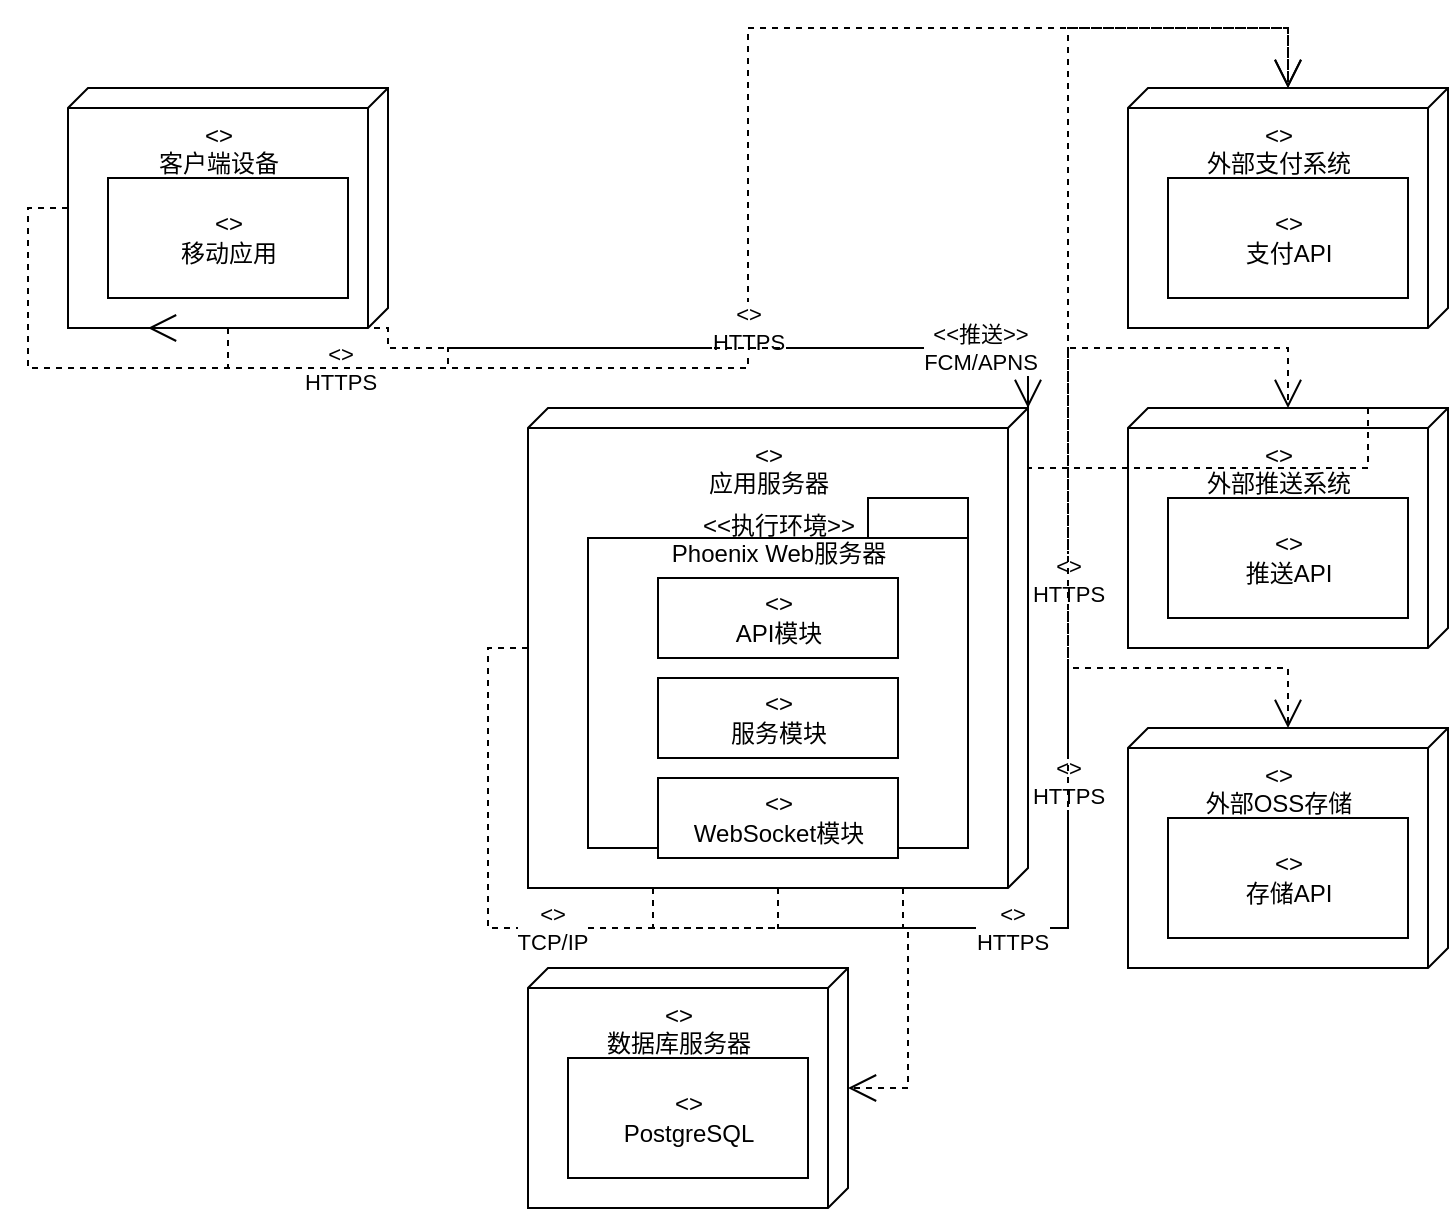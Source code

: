 <mxfile>
  <diagram name="部署图" id="deployment-diagram">
    <mxGraphModel dx="1200" dy="800" grid="1" gridSize="10" guides="1" tooltips="1" connect="1" arrows="1" fold="1" page="1" pageScale="1" pageWidth="850" pageHeight="1100">
      <root>
        <mxCell id="0" />
        <mxCell id="1" parent="0" />

        <!-- 客户端设备 -->
        <mxCell id="client_device" value="&lt;&lt;device&gt;&gt;&#xa;客户端设备" style="verticalAlign=top;align=center;shape=cube;size=10;direction=south;fontStyle=0;html=1;boundedLbl=1;recursiveResize=0;" vertex="1" parent="1">
          <mxGeometry x="70" y="40" width="160" height="120" as="geometry" />
        </mxCell>
        <mxCell id="client_app" value="&lt;&lt;component&gt;&gt;&#xa;移动应用" style="html=1;dropTarget=0;strokeWidth=1;" vertex="1" parent="client_device">
          <mxGeometry x="20" y="45" width="120" height="60" as="geometry" />
        </mxCell>

        <!-- 应用服务器 -->
        <mxCell id="app_server" value="&lt;&lt;device&gt;&gt;&#xa;应用服务器" style="verticalAlign=top;align=center;shape=cube;size=10;direction=south;fontStyle=0;html=1;boundedLbl=1;recursiveResize=0;" vertex="1" parent="1">
          <mxGeometry x="300" y="200" width="250" height="240" as="geometry" />
        </mxCell>
        <mxCell id="web_server" value="&lt;&lt;执行环境&gt;&gt;&#xa;Phoenix Web服务器" style="verticalAlign=top;align=center;shape=folder;fontStyle=0;tabWidth=50;tabHeight=20;html=1;strokeWidth=1;" vertex="1" parent="app_server">
          <mxGeometry x="30" y="45" width="190" height="175" as="geometry" />
        </mxCell>
        <mxCell id="api_module" value="&lt;&lt;component&gt;&gt;&#xa;API模块" style="html=1;dropTarget=0;strokeWidth=1;" vertex="1" parent="web_server">
          <mxGeometry x="35" y="40" width="120" height="40" as="geometry" />
        </mxCell>
        <mxCell id="service_module" value="&lt;&lt;component&gt;&gt;&#xa;服务模块" style="html=1;dropTarget=0;strokeWidth=1;" vertex="1" parent="web_server">
          <mxGeometry x="35" y="90" width="120" height="40" as="geometry" />
        </mxCell>
        <mxCell id="websocket_module" value="&lt;&lt;component&gt;&gt;&#xa;WebSocket模块" style="html=1;dropTarget=0;strokeWidth=1;" vertex="1" parent="web_server">
          <mxGeometry x="35" y="140" width="120" height="40" as="geometry" />
        </mxCell>

        <!-- 数据库服务器 -->
        <mxCell id="db_server" value="&lt;&lt;device&gt;&gt;&#xa;数据库服务器" style="verticalAlign=top;align=center;shape=cube;size=10;direction=south;fontStyle=0;html=1;boundedLbl=1;recursiveResize=0;" vertex="1" parent="1">
          <mxGeometry x="300" y="480" width="160" height="120" as="geometry" />
        </mxCell>
        <mxCell id="postgres" value="&lt;&lt;component&gt;&gt;&#xa;PostgreSQL" style="html=1;dropTarget=0;strokeWidth=1;" vertex="1" parent="db_server">
          <mxGeometry x="20" y="45" width="120" height="60" as="geometry" />
        </mxCell>

        <!-- 外部支付系统 -->
        <mxCell id="payment_system" value="&lt;&lt;device&gt;&gt;&#xa;外部支付系统" style="verticalAlign=top;align=center;shape=cube;size=10;direction=south;fontStyle=0;html=1;boundedLbl=1;recursiveResize=0;" vertex="1" parent="1">
          <mxGeometry x="600" y="40" width="160" height="120" as="geometry" />
        </mxCell>
        <mxCell id="payment_api" value="&lt;&lt;component&gt;&gt;&#xa;支付API" style="html=1;dropTarget=0;strokeWidth=1;" vertex="1" parent="payment_system">
          <mxGeometry x="20" y="45" width="120" height="60" as="geometry" />
        </mxCell>

        <!-- 外部推送系统 -->
        <mxCell id="push_system" value="&lt;&lt;device&gt;&gt;&#xa;外部推送系统" style="verticalAlign=top;align=center;shape=cube;size=10;direction=south;fontStyle=0;html=1;boundedLbl=1;recursiveResize=0;" vertex="1" parent="1">
          <mxGeometry x="600" y="200" width="160" height="120" as="geometry" />
        </mxCell>
        <mxCell id="push_api" value="&lt;&lt;component&gt;&gt;&#xa;推送API" style="html=1;dropTarget=0;strokeWidth=1;" vertex="1" parent="push_system">
          <mxGeometry x="20" y="45" width="120" height="60" as="geometry" />
        </mxCell>

        <!-- 外部OSS存储 -->
        <mxCell id="oss_system" value="&lt;&lt;device&gt;&gt;&#xa;外部OSS存储" style="verticalAlign=top;align=center;shape=cube;size=10;direction=south;fontStyle=0;html=1;boundedLbl=1;recursiveResize=0;" vertex="1" parent="1">
          <mxGeometry x="600" y="360" width="160" height="120" as="geometry" />
        </mxCell>
        <mxCell id="oss_api" value="&lt;&lt;component&gt;&gt;&#xa;存储API" style="html=1;dropTarget=0;strokeWidth=1;" vertex="1" parent="oss_system">
          <mxGeometry x="20" y="45" width="120" height="60" as="geometry" />
        </mxCell>

        <!-- 连接线 -->
        <!-- 客户端 -> 应用服务器 -->
        <mxCell id="client_to_server" style="edgeStyle=orthogonalEdgeStyle;rounded=0;orthogonalLoop=1;jettySize=auto;html=1;exitX=0.5;exitY=1;exitDx=0;exitDy=0;entryX=0;entryY=0;entryDx=0;entryDy=0;endArrow=open;endSize=12;strokeWidth=1;dashed=1;" edge="1" parent="1" source="client_device" target="app_server">
          <mxGeometry relative="1" as="geometry" />
        </mxCell>
        <mxCell id="client_to_server_label" value="&lt;&lt;protocol&gt;&gt;&#xa;HTTPS" style="edgeLabel;html=1;align=center;verticalAlign=middle;resizable=0;points=[];" vertex="1" connectable="0" parent="client_to_server">
          <mxGeometry x="-0.2" relative="1" as="geometry">
            <mxPoint as="offset" />
          </mxGeometry>
        </mxCell>

        <!-- 应用服务器 -> 数据库 -->
        <mxCell id="server_to_db" style="edgeStyle=orthogonalEdgeStyle;rounded=0;orthogonalLoop=1;jettySize=auto;html=1;exitX=0.5;exitY=1;exitDx=0;exitDy=0;entryX=0.5;entryY=0;entryDx=0;entryDy=0;endArrow=open;endSize=12;strokeWidth=1;dashed=1;" edge="1" parent="1" source="app_server" target="db_server">
          <mxGeometry relative="1" as="geometry" />
        </mxCell>
        <mxCell id="server_to_db_label" value="&lt;&lt;protocol&gt;&gt;&#xa;TCP/IP" style="edgeLabel;html=1;align=center;verticalAlign=middle;resizable=0;points=[];" vertex="1" connectable="0" parent="server_to_db">
          <mxGeometry x="-0.2" relative="1" as="geometry">
            <mxPoint as="offset" />
          </mxGeometry>
        </mxCell>

        <!-- 应用服务器 -> 支付系统 -->
        <mxCell id="server_to_payment" style="edgeStyle=orthogonalEdgeStyle;rounded=0;orthogonalLoop=1;jettySize=auto;html=1;exitX=1;exitY=0.25;exitDx=0;exitDy=0;entryX=0;entryY=0.5;entryDx=0;entryDy=0;endArrow=open;endSize=12;strokeWidth=1;dashed=1;" edge="1" parent="1" source="app_server" target="payment_system">
          <mxGeometry relative="1" as="geometry" />
        </mxCell>
        <mxCell id="server_to_payment_label" value="&lt;&lt;protocol&gt;&gt;&#xa;HTTPS" style="edgeLabel;html=1;align=center;verticalAlign=middle;resizable=0;points=[];" vertex="1" connectable="0" parent="server_to_payment">
          <mxGeometry x="-0.2" relative="1" as="geometry">
            <mxPoint as="offset" />
          </mxGeometry>
        </mxCell>

        <!-- 应用服务器 -> 推送系统 -->
        <mxCell id="server_to_push" style="edgeStyle=orthogonalEdgeStyle;rounded=0;orthogonalLoop=1;jettySize=auto;html=1;exitX=1;exitY=0.5;exitDx=0;exitDy=0;entryX=0;entryY=0.5;entryDx=0;entryDy=0;endArrow=open;endSize=12;strokeWidth=1;dashed=1;" edge="1" parent="1" source="app_server" target="push_system">
          <mxGeometry relative="1" as="geometry" />
        </mxCell>
        <mxCell id="server_to_push_label" value="&lt;&lt;protocol&gt;&gt;&#xa;HTTPS" style="edgeLabel;html=1;align=center;verticalAlign=middle;resizable=0;points=[];" vertex="1" connectable="0" parent="server_to_push">
          <mxGeometry x="-0.2" relative="1" as="geometry">
            <mxPoint as="offset" />
          </mxGeometry>
        </mxCell>

        <!-- 应用服务器 -> OSS系统 -->
        <mxCell id="server_to_oss" style="edgeStyle=orthogonalEdgeStyle;rounded=0;orthogonalLoop=1;jettySize=auto;html=1;exitX=1;exitY=0.75;exitDx=0;exitDy=0;entryX=0;entryY=0.5;entryDx=0;entryDy=0;endArrow=open;endSize=12;strokeWidth=1;dashed=1;" edge="1" parent="1" source="app_server" target="oss_system">
          <mxGeometry relative="1" as="geometry" />
        </mxCell>
        <mxCell id="server_to_oss_label" value="&lt;&lt;protocol&gt;&gt;&#xa;HTTPS" style="edgeLabel;html=1;align=center;verticalAlign=middle;resizable=0;points=[];" vertex="1" connectable="0" parent="server_to_oss">
          <mxGeometry x="-0.2" relative="1" as="geometry">
            <mxPoint as="offset" />
          </mxGeometry>
        </mxCell>

        <!-- 客户端 -> 外部支付系统 -->
        <mxCell id="client_to_payment" style="edgeStyle=orthogonalEdgeStyle;rounded=0;orthogonalLoop=1;jettySize=auto;html=1;exitX=1;exitY=0.5;exitDx=0;exitDy=0;entryX=0;entryY=0.5;entryDx=0;entryDy=0;endArrow=open;endSize=12;strokeWidth=1;dashed=1;" edge="1" parent="1" source="client_device" target="payment_system">
          <mxGeometry relative="1" as="geometry" />
        </mxCell>
        <mxCell id="client_to_payment_label" value="&lt;&lt;protocol&gt;&gt;&#xa;HTTPS" style="edgeLabel;html=1;align=center;verticalAlign=middle;resizable=0;points=[];" vertex="1" connectable="0" parent="client_to_payment">
          <mxGeometry x="-0.2" relative="1" as="geometry">
            <mxPoint as="offset" />
          </mxGeometry>
        </mxCell>

        <!-- 推送系统 -> 客户端 -->
        <mxCell id="push_to_client" style="edgeStyle=orthogonalEdgeStyle;rounded=0;orthogonalLoop=1;jettySize=auto;html=1;exitX=0;exitY=0.25;exitDx=0;exitDy=0;entryX=1;entryY=0.75;entryDx=0;entryDy=0;endArrow=open;endSize=12;strokeWidth=1;dashed=1;" edge="1" parent="1" source="push_system" target="client_device">
          <mxGeometry relative="1" as="geometry">
            <Array as="points">
              <mxPoint x="550" y="230"/>
              <mxPoint x="550" y="170"/>
              <mxPoint x="230" y="170"/>
            </Array>
          </mxGeometry>
        </mxCell>
        <mxCell id="push_to_client_label" value="&lt;&lt;推送&gt;&gt;&#xa;FCM/APNS" style="edgeLabel;html=1;align=center;verticalAlign=middle;resizable=0;points=[];" vertex="1" connectable="0" parent="push_to_client">
          <mxGeometry x="-0.2" relative="1" as="geometry">
            <mxPoint as="offset" />
          </mxGeometry>
        </mxCell>

      </root>
    </mxGraphModel>
  </diagram>
</mxfile>

